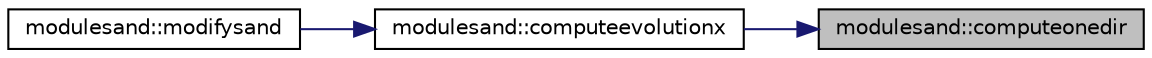 digraph "modulesand::computeonedir"
{
 // LATEX_PDF_SIZE
  edge [fontname="Helvetica",fontsize="10",labelfontname="Helvetica",labelfontsize="10"];
  node [fontname="Helvetica",fontsize="10",shape=record];
  rankdir="RL";
  Node1 [label="modulesand::computeonedir",height=0.2,width=0.4,color="black", fillcolor="grey75", style="filled", fontcolor="black",tooltip=" "];
  Node1 -> Node2 [dir="back",color="midnightblue",fontsize="10",style="solid"];
  Node2 [label="modulesand::computeevolutionx",height=0.2,width=0.4,color="black", fillcolor="white", style="filled",URL="$namespacemodulesand.html#ad268df300c7a0630289b49a2bcd4c48a",tooltip=" "];
  Node2 -> Node3 [dir="back",color="midnightblue",fontsize="10",style="solid"];
  Node3 [label="modulesand::modifysand",height=0.2,width=0.4,color="black", fillcolor="white", style="filled",URL="$namespacemodulesand.html#a72127773a460332746476a09b3380e49",tooltip=" "];
}
